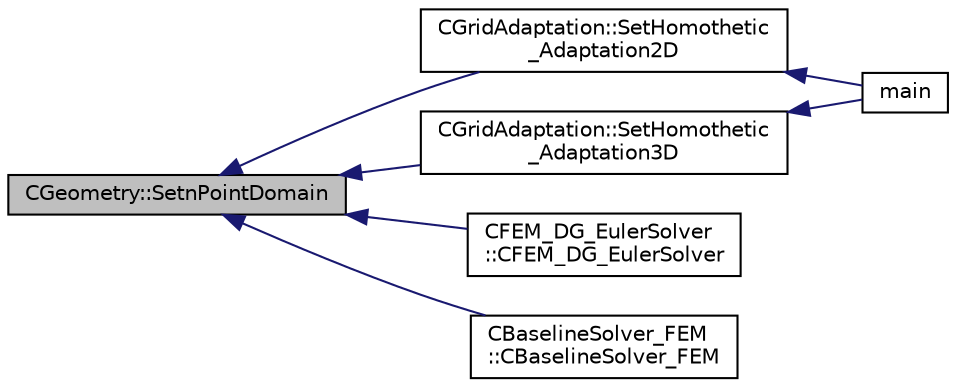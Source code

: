 digraph "CGeometry::SetnPointDomain"
{
  edge [fontname="Helvetica",fontsize="10",labelfontname="Helvetica",labelfontsize="10"];
  node [fontname="Helvetica",fontsize="10",shape=record];
  rankdir="LR";
  Node2838 [label="CGeometry::SetnPointDomain",height=0.2,width=0.4,color="black", fillcolor="grey75", style="filled", fontcolor="black"];
  Node2838 -> Node2839 [dir="back",color="midnightblue",fontsize="10",style="solid",fontname="Helvetica"];
  Node2839 [label="CGridAdaptation::SetHomothetic\l_Adaptation2D",height=0.2,width=0.4,color="black", fillcolor="white", style="filled",URL="$class_c_grid_adaptation.html#a5257243a7c3cf080344a61d7a5bd8086",tooltip="Do a complete adaptation of the computational grid using a homothetic technique (2D). "];
  Node2839 -> Node2840 [dir="back",color="midnightblue",fontsize="10",style="solid",fontname="Helvetica"];
  Node2840 [label="main",height=0.2,width=0.4,color="black", fillcolor="white", style="filled",URL="$_s_u2___m_s_h_8cpp.html#a0ddf1224851353fc92bfbff6f499fa97"];
  Node2838 -> Node2841 [dir="back",color="midnightblue",fontsize="10",style="solid",fontname="Helvetica"];
  Node2841 [label="CGridAdaptation::SetHomothetic\l_Adaptation3D",height=0.2,width=0.4,color="black", fillcolor="white", style="filled",URL="$class_c_grid_adaptation.html#a9f2b95697dbf07724fae0b65e19323b7",tooltip="Do a complete adaptation of the computational grid using a homothetic technique (3D). "];
  Node2841 -> Node2840 [dir="back",color="midnightblue",fontsize="10",style="solid",fontname="Helvetica"];
  Node2838 -> Node2842 [dir="back",color="midnightblue",fontsize="10",style="solid",fontname="Helvetica"];
  Node2842 [label="CFEM_DG_EulerSolver\l::CFEM_DG_EulerSolver",height=0.2,width=0.4,color="black", fillcolor="white", style="filled",URL="$class_c_f_e_m___d_g___euler_solver.html#a677fa998b78bd489a3f8bee0d56623dd"];
  Node2838 -> Node2843 [dir="back",color="midnightblue",fontsize="10",style="solid",fontname="Helvetica"];
  Node2843 [label="CBaselineSolver_FEM\l::CBaselineSolver_FEM",height=0.2,width=0.4,color="black", fillcolor="white", style="filled",URL="$class_c_baseline_solver___f_e_m.html#a555c5501fce1dfa608bba1e8f77232d1"];
}
